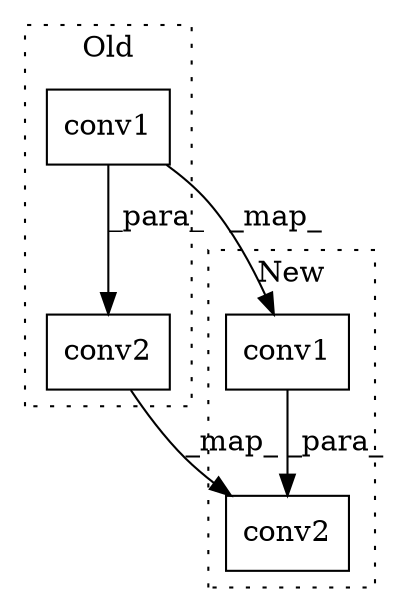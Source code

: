 digraph G {
subgraph cluster0 {
1 [label="conv2" a="32" s="1822,1831" l="6,1" shape="box"];
4 [label="conv1" a="32" s="1752,1759" l="6,1" shape="box"];
label = "Old";
style="dotted";
}
subgraph cluster1 {
2 [label="conv2" a="32" s="1876,1885" l="6,1" shape="box"];
3 [label="conv1" a="32" s="1842,1849" l="6,1" shape="box"];
label = "New";
style="dotted";
}
1 -> 2 [label="_map_"];
3 -> 2 [label="_para_"];
4 -> 3 [label="_map_"];
4 -> 1 [label="_para_"];
}